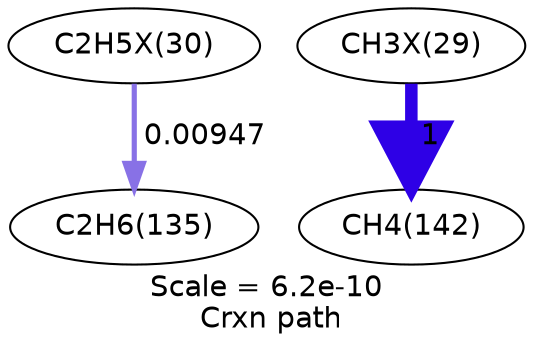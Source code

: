 digraph reaction_paths {
center=1;
s34 -> s13[fontname="Helvetica", style="setlinewidth(2.48)", arrowsize=1.24, color="0.7, 0.509, 0.9"
, label=" 0.00947"];
s33 -> s15[fontname="Helvetica", style="setlinewidth(6)", arrowsize=3, color="0.7, 1.5, 0.9"
, label=" 1"];
s13 [ fontname="Helvetica", label="C2H6(135)"];
s15 [ fontname="Helvetica", label="CH4(142)"];
s33 [ fontname="Helvetica", label="CH3X(29)"];
s34 [ fontname="Helvetica", label="C2H5X(30)"];
 label = "Scale = 6.2e-10\l Crxn path";
 fontname = "Helvetica";
}
